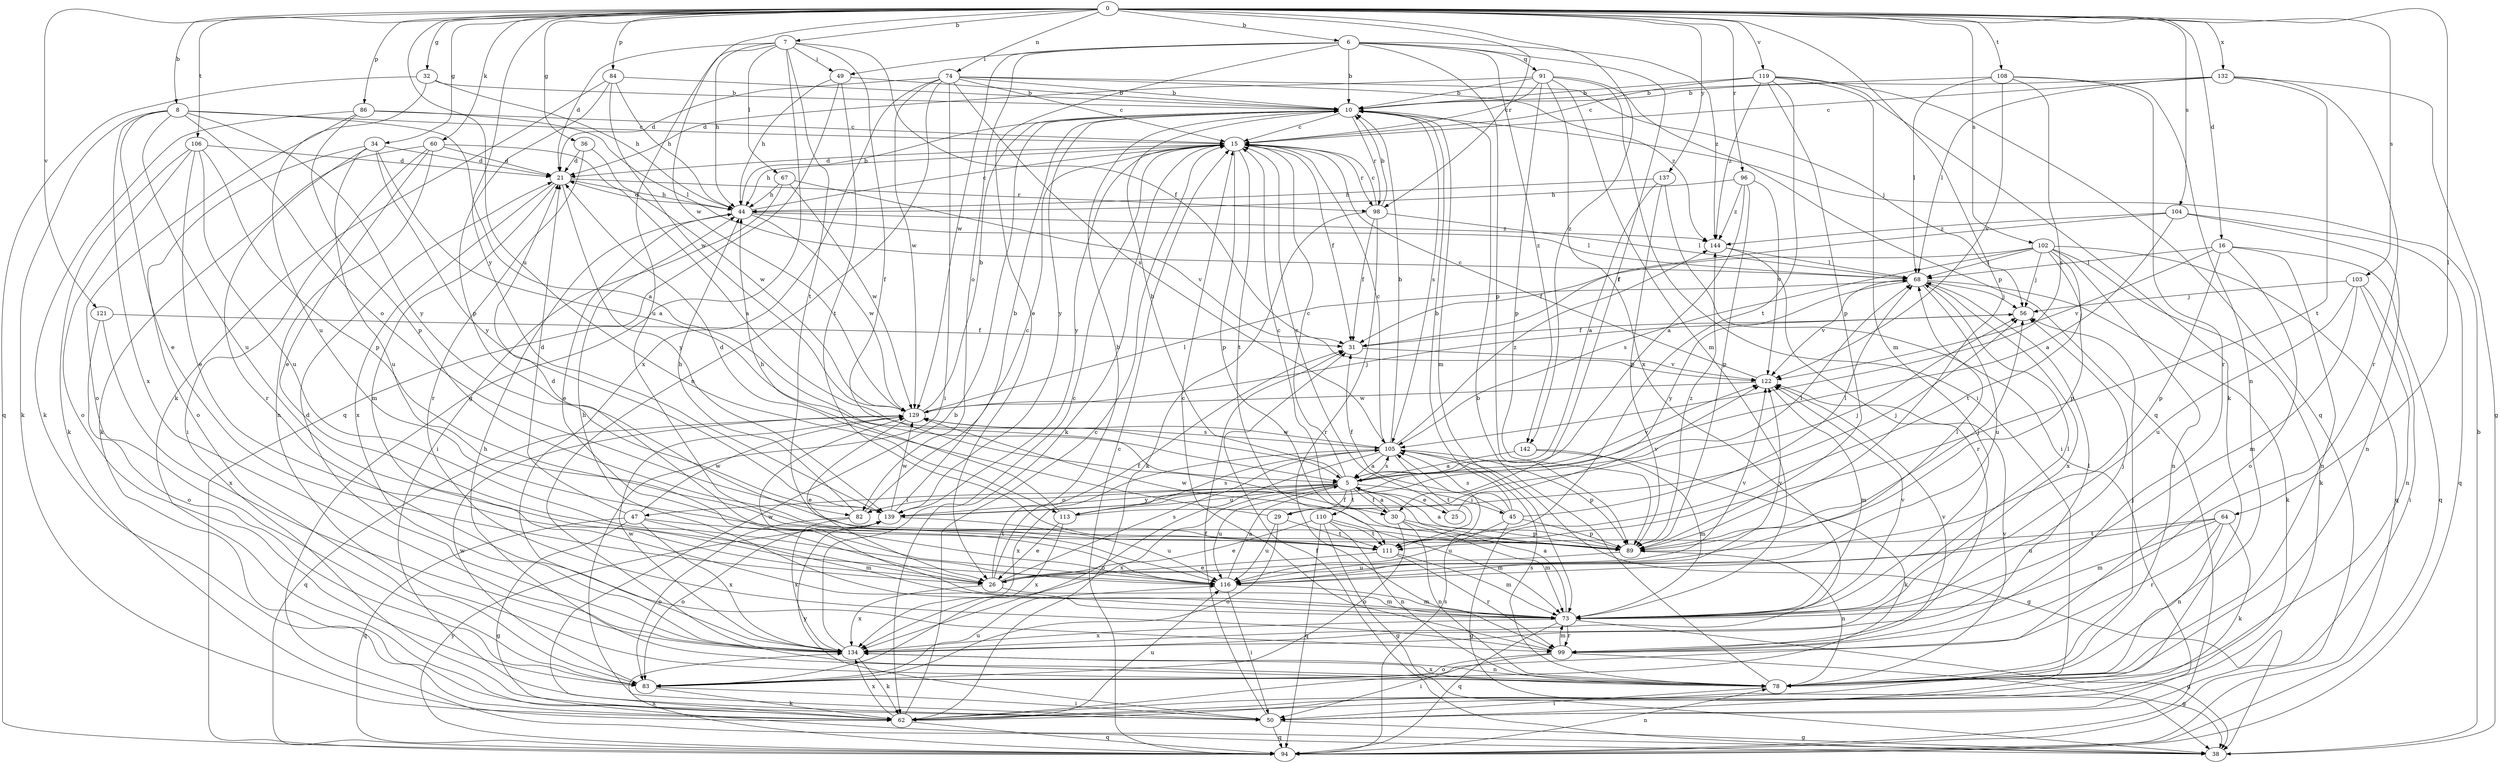 strict digraph  {
0;
5;
6;
7;
8;
10;
15;
16;
21;
25;
26;
29;
30;
31;
32;
34;
36;
38;
44;
45;
47;
49;
50;
56;
60;
62;
64;
67;
68;
73;
74;
78;
82;
83;
84;
86;
89;
91;
94;
96;
98;
99;
102;
103;
104;
105;
106;
108;
110;
111;
113;
116;
119;
121;
122;
129;
132;
134;
137;
139;
142;
144;
0 -> 6  [label=b];
0 -> 7  [label=b];
0 -> 8  [label=b];
0 -> 16  [label=d];
0 -> 32  [label=g];
0 -> 34  [label=g];
0 -> 36  [label=g];
0 -> 60  [label=k];
0 -> 64  [label=l];
0 -> 74  [label=n];
0 -> 84  [label=p];
0 -> 86  [label=p];
0 -> 89  [label=p];
0 -> 96  [label=r];
0 -> 98  [label=r];
0 -> 102  [label=s];
0 -> 103  [label=s];
0 -> 104  [label=s];
0 -> 106  [label=t];
0 -> 108  [label=t];
0 -> 113  [label=u];
0 -> 119  [label=v];
0 -> 121  [label=v];
0 -> 129  [label=w];
0 -> 132  [label=x];
0 -> 137  [label=y];
0 -> 139  [label=y];
0 -> 142  [label=z];
5 -> 10  [label=b];
5 -> 15  [label=c];
5 -> 25  [label=e];
5 -> 29  [label=f];
5 -> 30  [label=f];
5 -> 45  [label=i];
5 -> 47  [label=i];
5 -> 82  [label=o];
5 -> 105  [label=s];
5 -> 110  [label=t];
5 -> 113  [label=u];
5 -> 116  [label=u];
5 -> 122  [label=v];
5 -> 134  [label=x];
5 -> 139  [label=y];
6 -> 10  [label=b];
6 -> 26  [label=e];
6 -> 30  [label=f];
6 -> 49  [label=i];
6 -> 82  [label=o];
6 -> 89  [label=p];
6 -> 91  [label=q];
6 -> 129  [label=w];
6 -> 142  [label=z];
6 -> 144  [label=z];
7 -> 21  [label=d];
7 -> 30  [label=f];
7 -> 31  [label=f];
7 -> 38  [label=g];
7 -> 44  [label=h];
7 -> 49  [label=i];
7 -> 67  [label=l];
7 -> 111  [label=t];
7 -> 116  [label=u];
8 -> 5  [label=a];
8 -> 15  [label=c];
8 -> 26  [label=e];
8 -> 62  [label=k];
8 -> 82  [label=o];
8 -> 116  [label=u];
8 -> 134  [label=x];
8 -> 139  [label=y];
10 -> 15  [label=c];
10 -> 73  [label=m];
10 -> 98  [label=r];
10 -> 105  [label=s];
10 -> 139  [label=y];
15 -> 21  [label=d];
15 -> 31  [label=f];
15 -> 44  [label=h];
15 -> 62  [label=k];
15 -> 89  [label=p];
15 -> 98  [label=r];
15 -> 111  [label=t];
15 -> 139  [label=y];
16 -> 68  [label=l];
16 -> 78  [label=n];
16 -> 83  [label=o];
16 -> 89  [label=p];
16 -> 94  [label=q];
16 -> 122  [label=v];
21 -> 44  [label=h];
21 -> 73  [label=m];
21 -> 98  [label=r];
21 -> 134  [label=x];
21 -> 139  [label=y];
25 -> 15  [label=c];
25 -> 122  [label=v];
26 -> 10  [label=b];
26 -> 31  [label=f];
26 -> 68  [label=l];
26 -> 73  [label=m];
26 -> 105  [label=s];
26 -> 122  [label=v];
26 -> 134  [label=x];
29 -> 21  [label=d];
29 -> 56  [label=j];
29 -> 83  [label=o];
29 -> 111  [label=t];
29 -> 116  [label=u];
30 -> 5  [label=a];
30 -> 15  [label=c];
30 -> 73  [label=m];
30 -> 78  [label=n];
30 -> 83  [label=o];
30 -> 89  [label=p];
31 -> 122  [label=v];
32 -> 10  [label=b];
32 -> 44  [label=h];
32 -> 94  [label=q];
32 -> 116  [label=u];
34 -> 5  [label=a];
34 -> 21  [label=d];
34 -> 83  [label=o];
34 -> 99  [label=r];
34 -> 116  [label=u];
34 -> 139  [label=y];
36 -> 21  [label=d];
36 -> 99  [label=r];
36 -> 129  [label=w];
38 -> 10  [label=b];
38 -> 31  [label=f];
44 -> 10  [label=b];
44 -> 15  [label=c];
44 -> 21  [label=d];
44 -> 26  [label=e];
44 -> 68  [label=l];
44 -> 129  [label=w];
44 -> 144  [label=z];
45 -> 10  [label=b];
45 -> 31  [label=f];
45 -> 38  [label=g];
45 -> 68  [label=l];
45 -> 89  [label=p];
45 -> 105  [label=s];
45 -> 116  [label=u];
47 -> 21  [label=d];
47 -> 38  [label=g];
47 -> 73  [label=m];
47 -> 94  [label=q];
47 -> 111  [label=t];
47 -> 129  [label=w];
47 -> 134  [label=x];
49 -> 10  [label=b];
49 -> 44  [label=h];
49 -> 94  [label=q];
49 -> 111  [label=t];
50 -> 31  [label=f];
50 -> 38  [label=g];
50 -> 94  [label=q];
50 -> 139  [label=y];
56 -> 31  [label=f];
60 -> 5  [label=a];
60 -> 21  [label=d];
60 -> 26  [label=e];
60 -> 50  [label=i];
60 -> 62  [label=k];
60 -> 78  [label=n];
62 -> 10  [label=b];
62 -> 15  [label=c];
62 -> 94  [label=q];
62 -> 116  [label=u];
62 -> 134  [label=x];
64 -> 62  [label=k];
64 -> 73  [label=m];
64 -> 78  [label=n];
64 -> 99  [label=r];
64 -> 111  [label=t];
64 -> 116  [label=u];
67 -> 44  [label=h];
67 -> 50  [label=i];
67 -> 122  [label=v];
67 -> 129  [label=w];
68 -> 56  [label=j];
68 -> 62  [label=k];
68 -> 116  [label=u];
68 -> 122  [label=v];
68 -> 134  [label=x];
68 -> 139  [label=y];
73 -> 5  [label=a];
73 -> 38  [label=g];
73 -> 44  [label=h];
73 -> 56  [label=j];
73 -> 68  [label=l];
73 -> 94  [label=q];
73 -> 99  [label=r];
73 -> 122  [label=v];
73 -> 129  [label=w];
73 -> 134  [label=x];
74 -> 10  [label=b];
74 -> 15  [label=c];
74 -> 21  [label=d];
74 -> 50  [label=i];
74 -> 56  [label=j];
74 -> 78  [label=n];
74 -> 105  [label=s];
74 -> 129  [label=w];
74 -> 134  [label=x];
74 -> 144  [label=z];
78 -> 10  [label=b];
78 -> 44  [label=h];
78 -> 50  [label=i];
78 -> 56  [label=j];
78 -> 105  [label=s];
78 -> 122  [label=v];
78 -> 134  [label=x];
82 -> 15  [label=c];
82 -> 44  [label=h];
82 -> 83  [label=o];
82 -> 134  [label=x];
83 -> 50  [label=i];
83 -> 62  [label=k];
83 -> 116  [label=u];
83 -> 129  [label=w];
84 -> 10  [label=b];
84 -> 44  [label=h];
84 -> 62  [label=k];
84 -> 89  [label=p];
84 -> 129  [label=w];
86 -> 15  [label=c];
86 -> 62  [label=k];
86 -> 68  [label=l];
86 -> 83  [label=o];
86 -> 89  [label=p];
89 -> 5  [label=a];
89 -> 56  [label=j];
89 -> 78  [label=n];
89 -> 116  [label=u];
89 -> 129  [label=w];
89 -> 144  [label=z];
91 -> 10  [label=b];
91 -> 15  [label=c];
91 -> 21  [label=d];
91 -> 50  [label=i];
91 -> 73  [label=m];
91 -> 89  [label=p];
91 -> 94  [label=q];
91 -> 134  [label=x];
94 -> 15  [label=c];
94 -> 78  [label=n];
94 -> 105  [label=s];
94 -> 134  [label=x];
94 -> 139  [label=y];
96 -> 5  [label=a];
96 -> 44  [label=h];
96 -> 89  [label=p];
96 -> 122  [label=v];
96 -> 144  [label=z];
98 -> 10  [label=b];
98 -> 15  [label=c];
98 -> 31  [label=f];
98 -> 62  [label=k];
98 -> 68  [label=l];
98 -> 99  [label=r];
99 -> 15  [label=c];
99 -> 38  [label=g];
99 -> 50  [label=i];
99 -> 73  [label=m];
99 -> 83  [label=o];
99 -> 122  [label=v];
102 -> 31  [label=f];
102 -> 56  [label=j];
102 -> 62  [label=k];
102 -> 68  [label=l];
102 -> 78  [label=n];
102 -> 89  [label=p];
102 -> 94  [label=q];
102 -> 105  [label=s];
102 -> 111  [label=t];
103 -> 50  [label=i];
103 -> 56  [label=j];
103 -> 73  [label=m];
103 -> 78  [label=n];
103 -> 116  [label=u];
104 -> 5  [label=a];
104 -> 31  [label=f];
104 -> 78  [label=n];
104 -> 94  [label=q];
104 -> 144  [label=z];
105 -> 5  [label=a];
105 -> 10  [label=b];
105 -> 15  [label=c];
105 -> 38  [label=g];
105 -> 83  [label=o];
105 -> 89  [label=p];
105 -> 111  [label=t];
105 -> 129  [label=w];
105 -> 134  [label=x];
105 -> 144  [label=z];
106 -> 21  [label=d];
106 -> 26  [label=e];
106 -> 62  [label=k];
106 -> 83  [label=o];
106 -> 89  [label=p];
106 -> 116  [label=u];
108 -> 10  [label=b];
108 -> 68  [label=l];
108 -> 78  [label=n];
108 -> 99  [label=r];
108 -> 105  [label=s];
108 -> 122  [label=v];
110 -> 26  [label=e];
110 -> 38  [label=g];
110 -> 73  [label=m];
110 -> 78  [label=n];
110 -> 94  [label=q];
110 -> 111  [label=t];
111 -> 26  [label=e];
111 -> 73  [label=m];
111 -> 99  [label=r];
113 -> 26  [label=e];
113 -> 44  [label=h];
113 -> 56  [label=j];
113 -> 105  [label=s];
113 -> 134  [label=x];
116 -> 5  [label=a];
116 -> 21  [label=d];
116 -> 50  [label=i];
116 -> 73  [label=m];
116 -> 122  [label=v];
119 -> 10  [label=b];
119 -> 15  [label=c];
119 -> 62  [label=k];
119 -> 73  [label=m];
119 -> 89  [label=p];
119 -> 94  [label=q];
119 -> 111  [label=t];
119 -> 144  [label=z];
121 -> 31  [label=f];
121 -> 83  [label=o];
121 -> 134  [label=x];
122 -> 15  [label=c];
122 -> 73  [label=m];
122 -> 129  [label=w];
129 -> 10  [label=b];
129 -> 26  [label=e];
129 -> 56  [label=j];
129 -> 68  [label=l];
129 -> 94  [label=q];
129 -> 105  [label=s];
132 -> 10  [label=b];
132 -> 15  [label=c];
132 -> 38  [label=g];
132 -> 68  [label=l];
132 -> 99  [label=r];
132 -> 111  [label=t];
134 -> 15  [label=c];
134 -> 21  [label=d];
134 -> 62  [label=k];
134 -> 68  [label=l];
134 -> 78  [label=n];
134 -> 129  [label=w];
137 -> 5  [label=a];
137 -> 44  [label=h];
137 -> 50  [label=i];
137 -> 89  [label=p];
139 -> 10  [label=b];
139 -> 68  [label=l];
139 -> 83  [label=o];
139 -> 116  [label=u];
139 -> 129  [label=w];
142 -> 5  [label=a];
142 -> 62  [label=k];
142 -> 73  [label=m];
144 -> 68  [label=l];
144 -> 99  [label=r];
}
